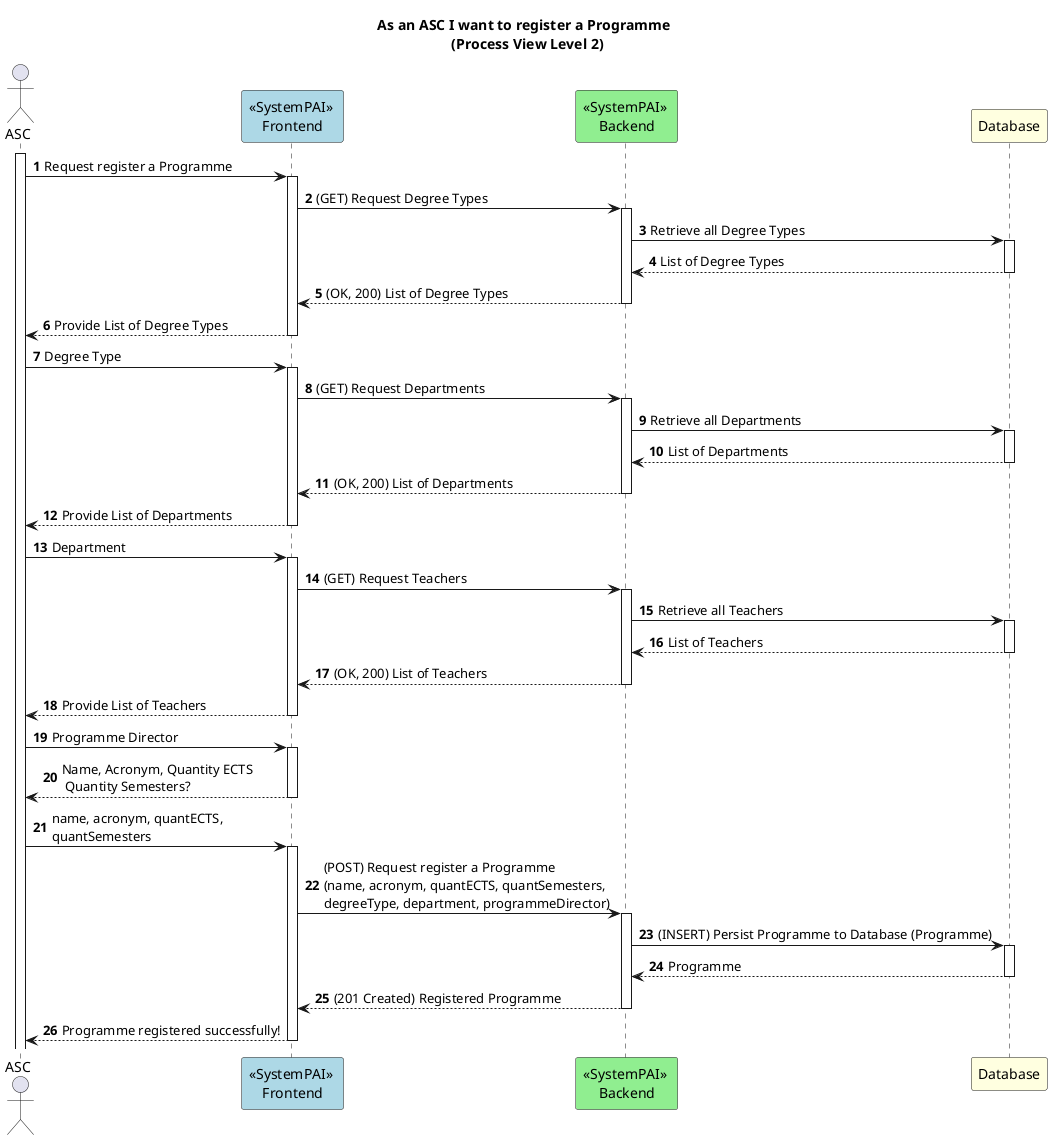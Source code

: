 @startuml

autonumber

title As an ASC I want to register a Programme \n (Process View Level 2)

actor ASC as Admin
participant "<<SystemPAI>> \nFrontend" as FE #lightblue
participant "<<SystemPAI>> \nBackend" as BE #lightgreen
participant "Database" as BD #lightyellow

activate Admin
Admin -> FE ++: Request register a Programme
FE -> BE ++: (GET) Request Degree Types
BE -> BD ++: Retrieve all Degree Types
BD --> BE --: List of Degree Types
BE --> FE --: (OK, 200) List of Degree Types
FE --> Admin --: Provide List of Degree Types
Admin -> FE ++: Degree Type

FE -> BE ++: (GET) Request Departments
BE -> BD ++: Retrieve all Departments
BD --> BE --: List of Departments
BE --> FE --: (OK, 200) List of Departments
FE --> Admin --: Provide List of Departments
Admin -> FE ++: Department

FE -> BE ++: (GET) Request Teachers
BE -> BD ++: Retrieve all Teachers
BD --> BE --: List of Teachers
BE --> FE --: (OK, 200) List of Teachers
FE --> Admin --: Provide List of Teachers
Admin -> FE ++: Programme Director

FE --> Admin --: Name, Acronym, Quantity ECTS\n Quantity Semesters?
Admin -> FE ++: name, acronym, quantECTS, \nquantSemesters
FE -> BE ++: (POST) Request register a Programme \n(name, acronym, quantECTS, quantSemesters, \ndegreeType, department, programmeDirector)
BE -> BD ++: (INSERT) Persist Programme to Database (Programme)
BD --> BE --: Programme
BE --> FE --: (201 Created) Registered Programme
FE --> Admin --: Programme registered successfully!

@enduml